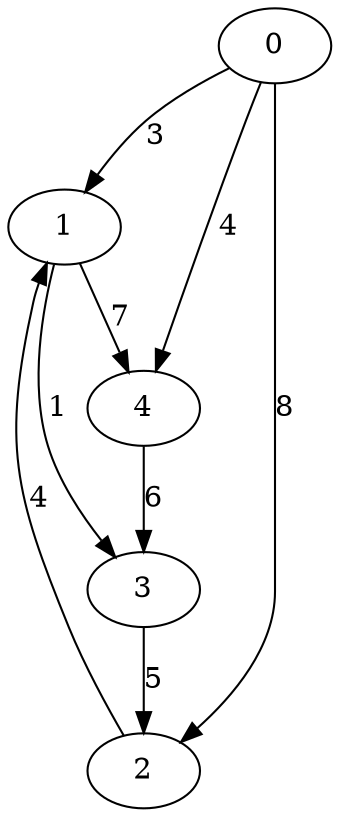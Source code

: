 digraph{
    0->1 [label=3] [weight=3]
    0->2 [label=8] [weight=8]
    0->4 [label=4] [weight=4]
    1->3 [label=1] [weight=1]
    1->4 [label=7] [weight=7]
    2->1 [label=4] [weight=4]
    3->2 [label=5] [weight=5]
    4->3 [label=6] [weight=6]
}